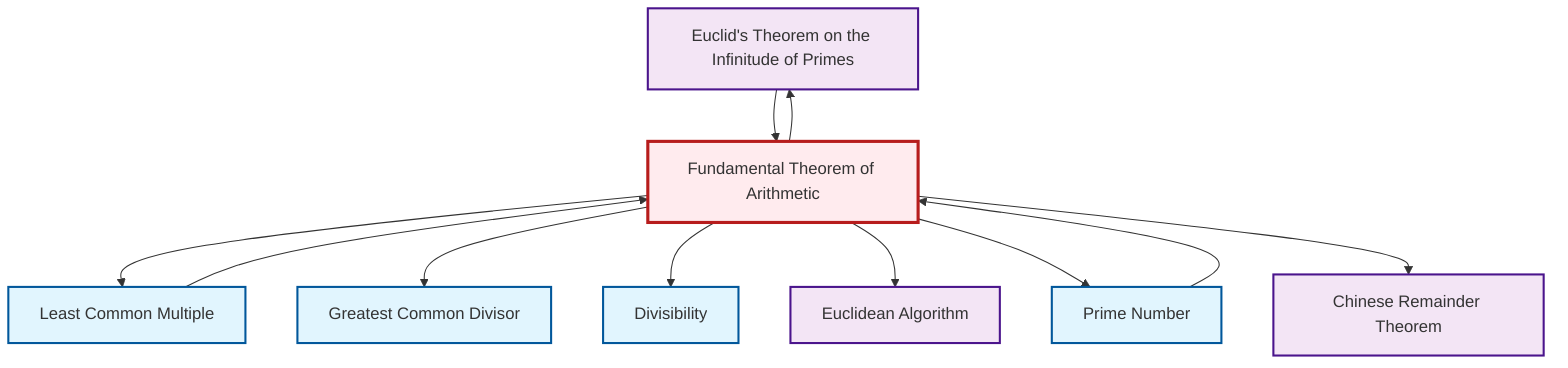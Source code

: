 graph TD
    classDef definition fill:#e1f5fe,stroke:#01579b,stroke-width:2px
    classDef theorem fill:#f3e5f5,stroke:#4a148c,stroke-width:2px
    classDef axiom fill:#fff3e0,stroke:#e65100,stroke-width:2px
    classDef example fill:#e8f5e9,stroke:#1b5e20,stroke-width:2px
    classDef current fill:#ffebee,stroke:#b71c1c,stroke-width:3px
    thm-chinese-remainder["Chinese Remainder Theorem"]:::theorem
    thm-euclid-infinitude-primes["Euclid's Theorem on the Infinitude of Primes"]:::theorem
    def-prime["Prime Number"]:::definition
    def-gcd["Greatest Common Divisor"]:::definition
    thm-euclidean-algorithm["Euclidean Algorithm"]:::theorem
    thm-fundamental-arithmetic["Fundamental Theorem of Arithmetic"]:::theorem
    def-divisibility["Divisibility"]:::definition
    def-lcm["Least Common Multiple"]:::definition
    def-lcm --> thm-fundamental-arithmetic
    thm-fundamental-arithmetic --> thm-euclid-infinitude-primes
    def-prime --> thm-fundamental-arithmetic
    thm-fundamental-arithmetic --> def-lcm
    thm-fundamental-arithmetic --> def-gcd
    thm-fundamental-arithmetic --> def-divisibility
    thm-fundamental-arithmetic --> thm-euclidean-algorithm
    thm-euclid-infinitude-primes --> thm-fundamental-arithmetic
    thm-fundamental-arithmetic --> def-prime
    thm-fundamental-arithmetic --> thm-chinese-remainder
    class thm-fundamental-arithmetic current